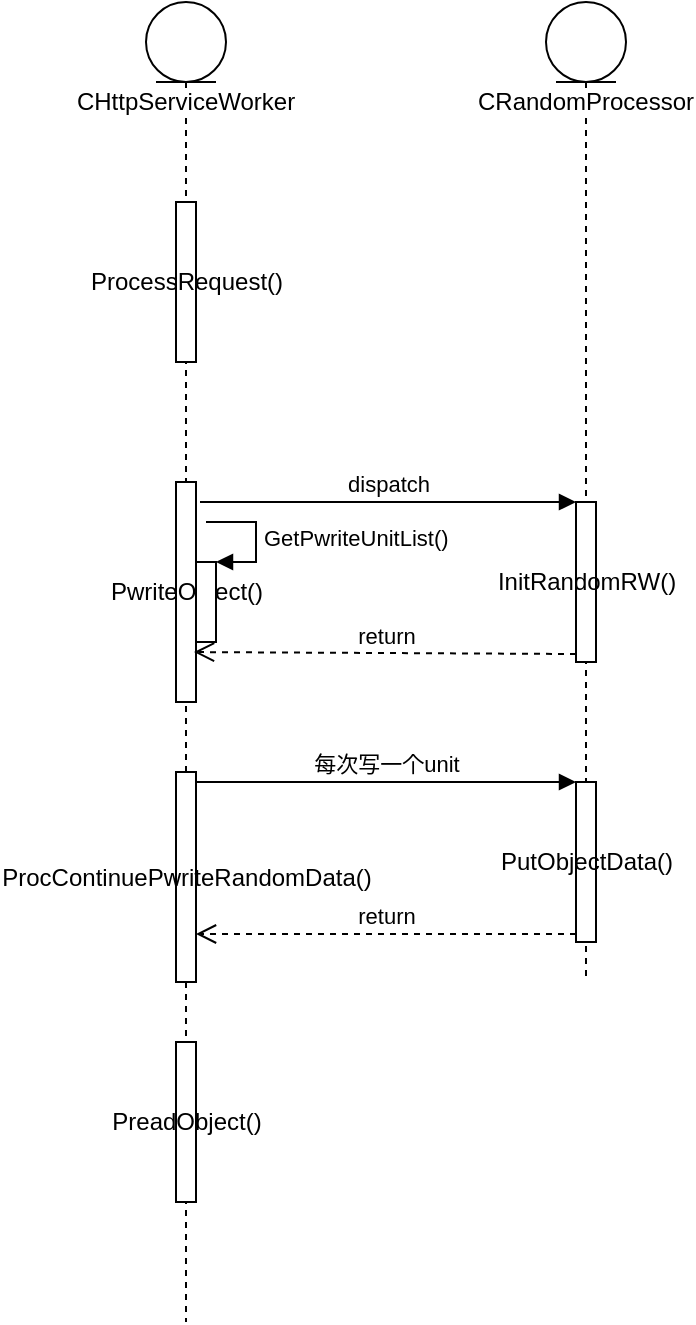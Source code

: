<mxfile version="12.8.8" type="github">
  <diagram id="IIsS3__RiQaPFaFCQCTW" name="Page-1">
    <mxGraphModel dx="897" dy="591" grid="1" gridSize="10" guides="1" tooltips="1" connect="1" arrows="1" fold="1" page="1" pageScale="1" pageWidth="827" pageHeight="1169" math="0" shadow="0">
      <root>
        <mxCell id="0" />
        <mxCell id="1" parent="0" />
        <object label="CHttpServiceWorker" CHttpServiceWorker="begin" id="d61MzW2LfLP37R1j3OXV-1">
          <mxCell style="shape=umlLifeline;participant=umlEntity;perimeter=lifelinePerimeter;whiteSpace=wrap;html=1;container=1;collapsible=0;recursiveResize=0;verticalAlign=top;spacingTop=36;labelBackgroundColor=#ffffff;outlineConnect=0;" vertex="1" parent="1">
            <mxGeometry x="320" y="120" width="40" height="660" as="geometry" />
          </mxCell>
        </object>
        <mxCell id="d61MzW2LfLP37R1j3OXV-3" value="ProcessRequest()" style="html=1;points=[];perimeter=orthogonalPerimeter;" vertex="1" parent="d61MzW2LfLP37R1j3OXV-1">
          <mxGeometry x="15" y="100" width="10" height="80" as="geometry" />
        </mxCell>
        <mxCell id="d61MzW2LfLP37R1j3OXV-5" value="PwriteObject()" style="html=1;points=[];perimeter=orthogonalPerimeter;" vertex="1" parent="d61MzW2LfLP37R1j3OXV-1">
          <mxGeometry x="15" y="240" width="10" height="110" as="geometry" />
        </mxCell>
        <mxCell id="d61MzW2LfLP37R1j3OXV-6" value="PreadObject()" style="html=1;points=[];perimeter=orthogonalPerimeter;" vertex="1" parent="d61MzW2LfLP37R1j3OXV-1">
          <mxGeometry x="15" y="520" width="10" height="80" as="geometry" />
        </mxCell>
        <mxCell id="d61MzW2LfLP37R1j3OXV-4" value="ProcContinuePwriteRandomData()" style="html=1;points=[];perimeter=orthogonalPerimeter;" vertex="1" parent="d61MzW2LfLP37R1j3OXV-1">
          <mxGeometry x="15" y="385" width="10" height="105" as="geometry" />
        </mxCell>
        <mxCell id="d61MzW2LfLP37R1j3OXV-18" value="" style="html=1;points=[];perimeter=orthogonalPerimeter;" vertex="1" parent="d61MzW2LfLP37R1j3OXV-1">
          <mxGeometry x="25" y="280" width="10" height="40" as="geometry" />
        </mxCell>
        <mxCell id="d61MzW2LfLP37R1j3OXV-19" value="GetPwriteUnitList()" style="edgeStyle=orthogonalEdgeStyle;html=1;align=left;spacingLeft=2;endArrow=block;rounded=0;entryX=1;entryY=0;" edge="1" target="d61MzW2LfLP37R1j3OXV-18" parent="d61MzW2LfLP37R1j3OXV-1">
          <mxGeometry relative="1" as="geometry">
            <mxPoint x="30" y="260" as="sourcePoint" />
            <Array as="points">
              <mxPoint x="55" y="260" />
            </Array>
          </mxGeometry>
        </mxCell>
        <mxCell id="d61MzW2LfLP37R1j3OXV-7" value="CRandomProcessor" style="shape=umlLifeline;participant=umlEntity;perimeter=lifelinePerimeter;whiteSpace=wrap;html=1;container=1;collapsible=0;recursiveResize=0;verticalAlign=top;spacingTop=36;labelBackgroundColor=#ffffff;outlineConnect=0;" vertex="1" parent="1">
          <mxGeometry x="520" y="120" width="40" height="490" as="geometry" />
        </mxCell>
        <mxCell id="d61MzW2LfLP37R1j3OXV-20" value="PutObjectData()" style="html=1;points=[];perimeter=orthogonalPerimeter;" vertex="1" parent="d61MzW2LfLP37R1j3OXV-7">
          <mxGeometry x="15" y="390" width="10" height="80" as="geometry" />
        </mxCell>
        <mxCell id="d61MzW2LfLP37R1j3OXV-8" value="InitRandomRW()" style="html=1;points=[];perimeter=orthogonalPerimeter;" vertex="1" parent="1">
          <mxGeometry x="535" y="370" width="10" height="80" as="geometry" />
        </mxCell>
        <mxCell id="d61MzW2LfLP37R1j3OXV-9" value="dispatch" style="html=1;verticalAlign=bottom;endArrow=block;entryX=0;entryY=0;exitX=1.2;exitY=0.091;exitDx=0;exitDy=0;exitPerimeter=0;" edge="1" target="d61MzW2LfLP37R1j3OXV-8" parent="1" source="d61MzW2LfLP37R1j3OXV-5">
          <mxGeometry relative="1" as="geometry">
            <mxPoint x="465" y="370" as="sourcePoint" />
          </mxGeometry>
        </mxCell>
        <mxCell id="d61MzW2LfLP37R1j3OXV-10" value="return" style="html=1;verticalAlign=bottom;endArrow=open;dashed=1;endSize=8;exitX=0;exitY=0.95;entryX=0.9;entryY=0.773;entryDx=0;entryDy=0;entryPerimeter=0;" edge="1" source="d61MzW2LfLP37R1j3OXV-8" parent="1" target="d61MzW2LfLP37R1j3OXV-5">
          <mxGeometry relative="1" as="geometry">
            <mxPoint x="350" y="446" as="targetPoint" />
          </mxGeometry>
        </mxCell>
        <mxCell id="d61MzW2LfLP37R1j3OXV-21" value="每次写一个unit" style="html=1;verticalAlign=bottom;endArrow=block;entryX=0;entryY=0;" edge="1" target="d61MzW2LfLP37R1j3OXV-20" parent="1" source="d61MzW2LfLP37R1j3OXV-4">
          <mxGeometry relative="1" as="geometry">
            <mxPoint x="465" y="510" as="sourcePoint" />
          </mxGeometry>
        </mxCell>
        <mxCell id="d61MzW2LfLP37R1j3OXV-22" value="return" style="html=1;verticalAlign=bottom;endArrow=open;dashed=1;endSize=8;exitX=0;exitY=0.95;" edge="1" source="d61MzW2LfLP37R1j3OXV-20" parent="1" target="d61MzW2LfLP37R1j3OXV-4">
          <mxGeometry relative="1" as="geometry">
            <mxPoint x="465" y="586" as="targetPoint" />
          </mxGeometry>
        </mxCell>
      </root>
    </mxGraphModel>
  </diagram>
</mxfile>
